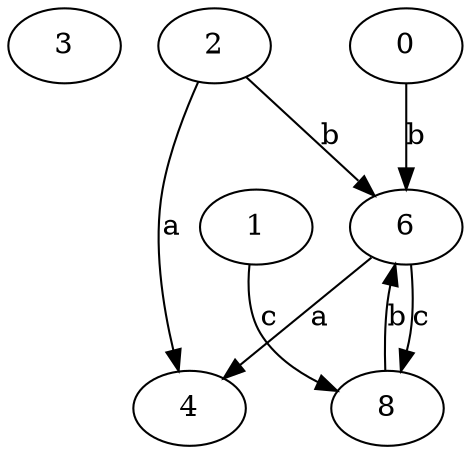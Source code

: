 strict digraph  {
3;
0;
4;
6;
1;
2;
8;
0 -> 6  [label=b];
6 -> 4  [label=a];
6 -> 8  [label=c];
1 -> 8  [label=c];
2 -> 4  [label=a];
2 -> 6  [label=b];
8 -> 6  [label=b];
}
